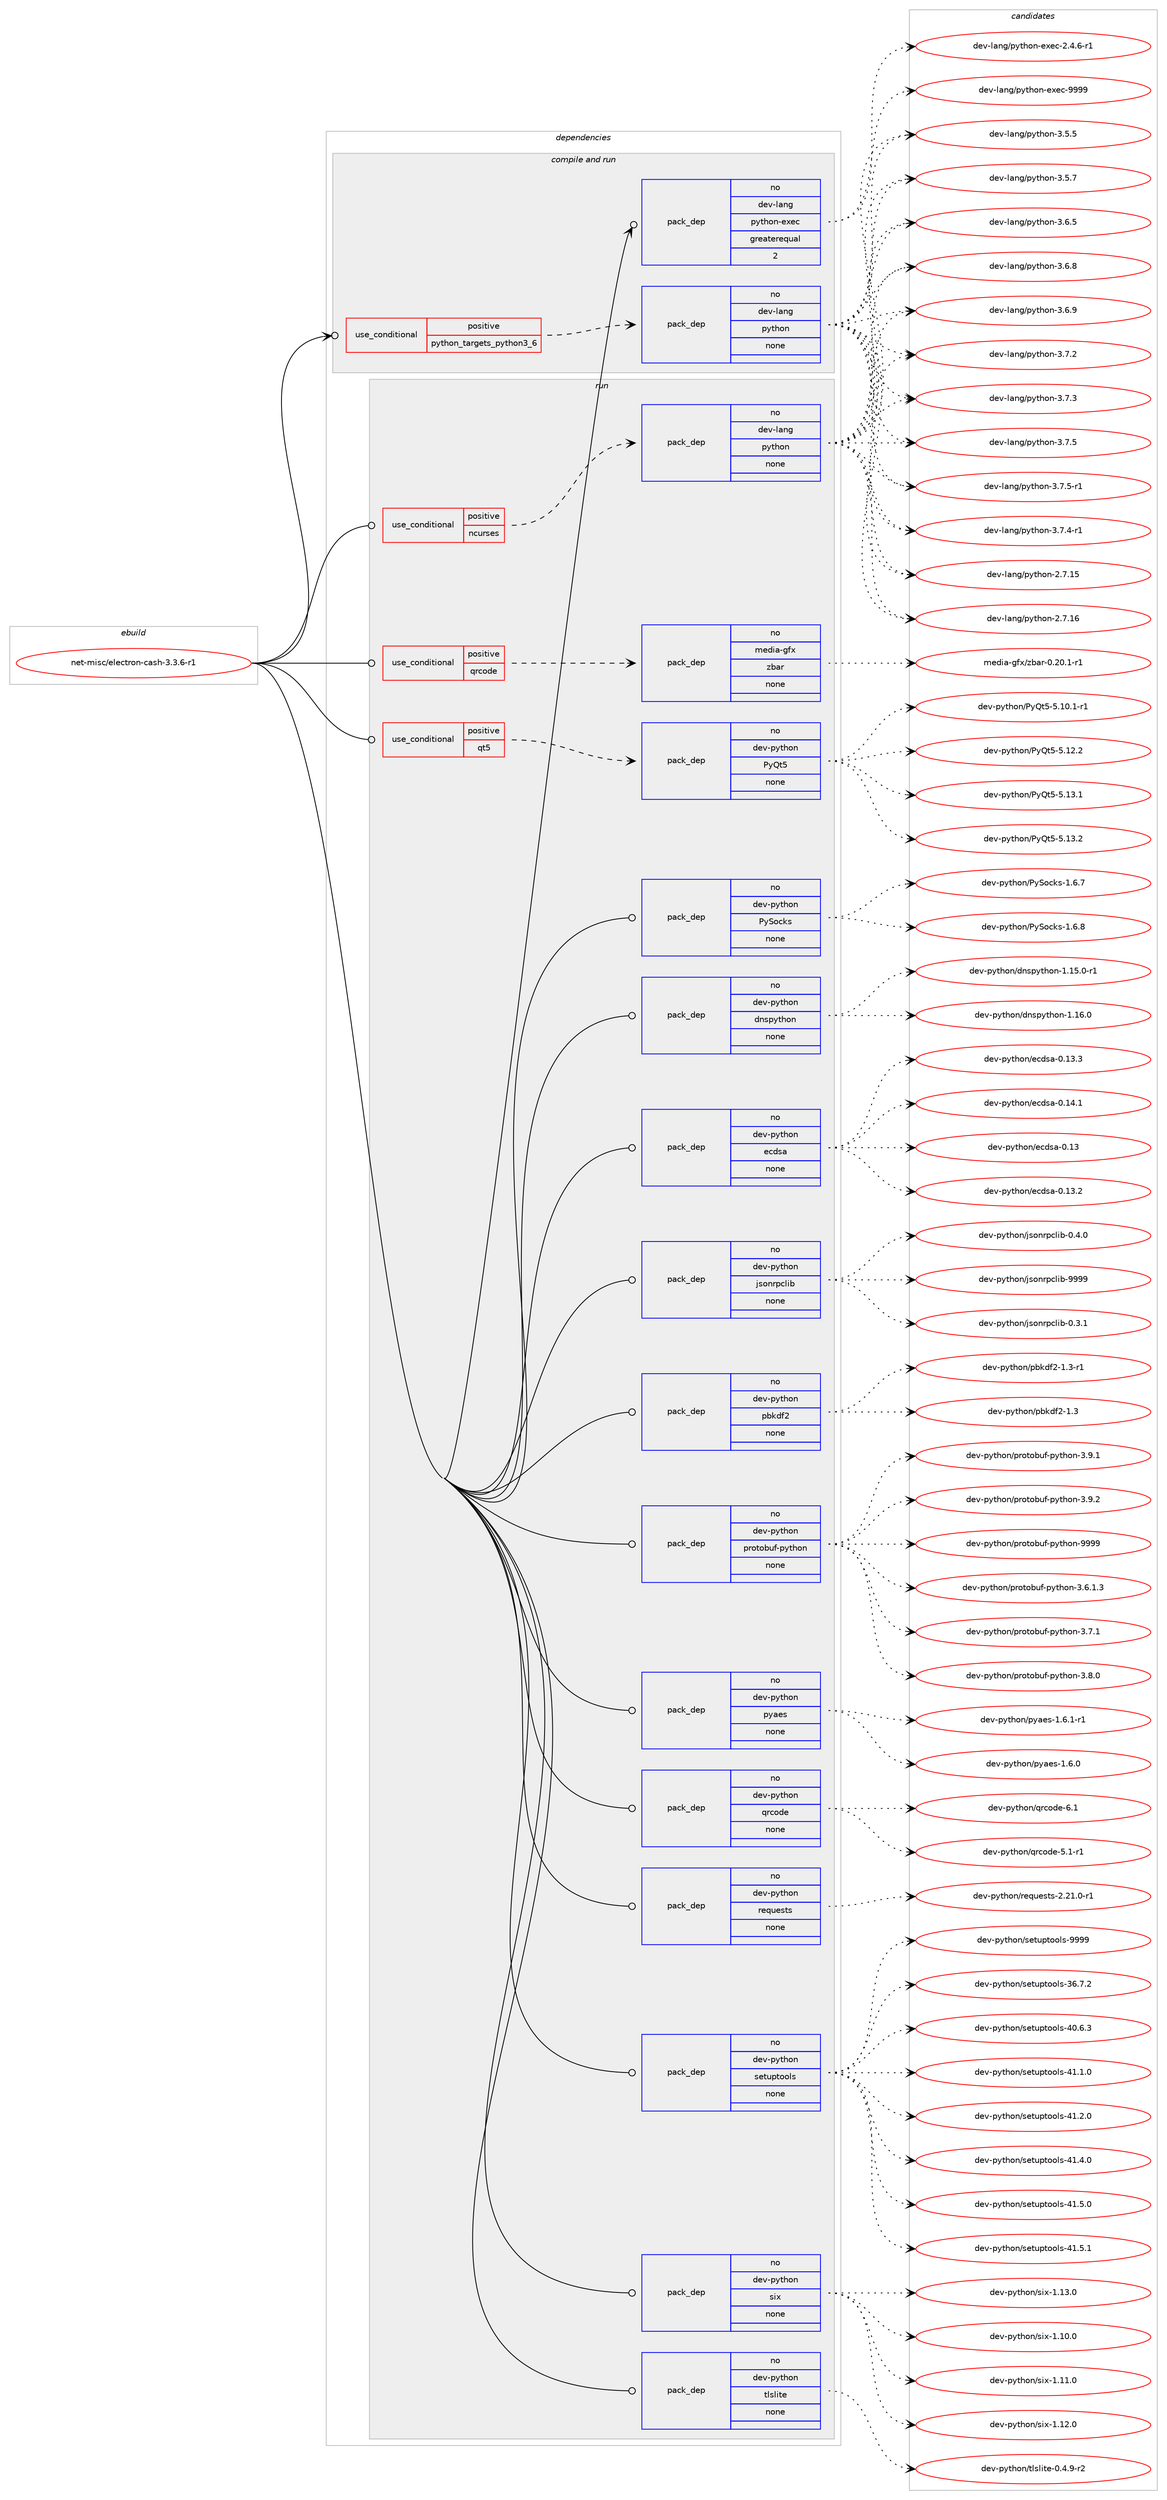 digraph prolog {

# *************
# Graph options
# *************

newrank=true;
concentrate=true;
compound=true;
graph [rankdir=LR,fontname=Helvetica,fontsize=10,ranksep=1.5];#, ranksep=2.5, nodesep=0.2];
edge  [arrowhead=vee];
node  [fontname=Helvetica,fontsize=10];

# **********
# The ebuild
# **********

subgraph cluster_leftcol {
color=gray;
rank=same;
label=<<i>ebuild</i>>;
id [label="net-misc/electron-cash-3.3.6-r1", color=red, width=4, href="../net-misc/electron-cash-3.3.6-r1.svg"];
}

# ****************
# The dependencies
# ****************

subgraph cluster_midcol {
color=gray;
label=<<i>dependencies</i>>;
subgraph cluster_compile {
fillcolor="#eeeeee";
style=filled;
label=<<i>compile</i>>;
}
subgraph cluster_compileandrun {
fillcolor="#eeeeee";
style=filled;
label=<<i>compile and run</i>>;
subgraph cond203056 {
dependency832691 [label=<<TABLE BORDER="0" CELLBORDER="1" CELLSPACING="0" CELLPADDING="4"><TR><TD ROWSPAN="3" CELLPADDING="10">use_conditional</TD></TR><TR><TD>positive</TD></TR><TR><TD>python_targets_python3_6</TD></TR></TABLE>>, shape=none, color=red];
subgraph pack615028 {
dependency832692 [label=<<TABLE BORDER="0" CELLBORDER="1" CELLSPACING="0" CELLPADDING="4" WIDTH="220"><TR><TD ROWSPAN="6" CELLPADDING="30">pack_dep</TD></TR><TR><TD WIDTH="110">no</TD></TR><TR><TD>dev-lang</TD></TR><TR><TD>python</TD></TR><TR><TD>none</TD></TR><TR><TD></TD></TR></TABLE>>, shape=none, color=blue];
}
dependency832691:e -> dependency832692:w [weight=20,style="dashed",arrowhead="vee"];
}
id:e -> dependency832691:w [weight=20,style="solid",arrowhead="odotvee"];
subgraph pack615029 {
dependency832693 [label=<<TABLE BORDER="0" CELLBORDER="1" CELLSPACING="0" CELLPADDING="4" WIDTH="220"><TR><TD ROWSPAN="6" CELLPADDING="30">pack_dep</TD></TR><TR><TD WIDTH="110">no</TD></TR><TR><TD>dev-lang</TD></TR><TR><TD>python-exec</TD></TR><TR><TD>greaterequal</TD></TR><TR><TD>2</TD></TR></TABLE>>, shape=none, color=blue];
}
id:e -> dependency832693:w [weight=20,style="solid",arrowhead="odotvee"];
}
subgraph cluster_run {
fillcolor="#eeeeee";
style=filled;
label=<<i>run</i>>;
subgraph cond203057 {
dependency832694 [label=<<TABLE BORDER="0" CELLBORDER="1" CELLSPACING="0" CELLPADDING="4"><TR><TD ROWSPAN="3" CELLPADDING="10">use_conditional</TD></TR><TR><TD>positive</TD></TR><TR><TD>ncurses</TD></TR></TABLE>>, shape=none, color=red];
subgraph pack615030 {
dependency832695 [label=<<TABLE BORDER="0" CELLBORDER="1" CELLSPACING="0" CELLPADDING="4" WIDTH="220"><TR><TD ROWSPAN="6" CELLPADDING="30">pack_dep</TD></TR><TR><TD WIDTH="110">no</TD></TR><TR><TD>dev-lang</TD></TR><TR><TD>python</TD></TR><TR><TD>none</TD></TR><TR><TD></TD></TR></TABLE>>, shape=none, color=blue];
}
dependency832694:e -> dependency832695:w [weight=20,style="dashed",arrowhead="vee"];
}
id:e -> dependency832694:w [weight=20,style="solid",arrowhead="odot"];
subgraph cond203058 {
dependency832696 [label=<<TABLE BORDER="0" CELLBORDER="1" CELLSPACING="0" CELLPADDING="4"><TR><TD ROWSPAN="3" CELLPADDING="10">use_conditional</TD></TR><TR><TD>positive</TD></TR><TR><TD>qrcode</TD></TR></TABLE>>, shape=none, color=red];
subgraph pack615031 {
dependency832697 [label=<<TABLE BORDER="0" CELLBORDER="1" CELLSPACING="0" CELLPADDING="4" WIDTH="220"><TR><TD ROWSPAN="6" CELLPADDING="30">pack_dep</TD></TR><TR><TD WIDTH="110">no</TD></TR><TR><TD>media-gfx</TD></TR><TR><TD>zbar</TD></TR><TR><TD>none</TD></TR><TR><TD></TD></TR></TABLE>>, shape=none, color=blue];
}
dependency832696:e -> dependency832697:w [weight=20,style="dashed",arrowhead="vee"];
}
id:e -> dependency832696:w [weight=20,style="solid",arrowhead="odot"];
subgraph cond203059 {
dependency832698 [label=<<TABLE BORDER="0" CELLBORDER="1" CELLSPACING="0" CELLPADDING="4"><TR><TD ROWSPAN="3" CELLPADDING="10">use_conditional</TD></TR><TR><TD>positive</TD></TR><TR><TD>qt5</TD></TR></TABLE>>, shape=none, color=red];
subgraph pack615032 {
dependency832699 [label=<<TABLE BORDER="0" CELLBORDER="1" CELLSPACING="0" CELLPADDING="4" WIDTH="220"><TR><TD ROWSPAN="6" CELLPADDING="30">pack_dep</TD></TR><TR><TD WIDTH="110">no</TD></TR><TR><TD>dev-python</TD></TR><TR><TD>PyQt5</TD></TR><TR><TD>none</TD></TR><TR><TD></TD></TR></TABLE>>, shape=none, color=blue];
}
dependency832698:e -> dependency832699:w [weight=20,style="dashed",arrowhead="vee"];
}
id:e -> dependency832698:w [weight=20,style="solid",arrowhead="odot"];
subgraph pack615033 {
dependency832700 [label=<<TABLE BORDER="0" CELLBORDER="1" CELLSPACING="0" CELLPADDING="4" WIDTH="220"><TR><TD ROWSPAN="6" CELLPADDING="30">pack_dep</TD></TR><TR><TD WIDTH="110">no</TD></TR><TR><TD>dev-python</TD></TR><TR><TD>PySocks</TD></TR><TR><TD>none</TD></TR><TR><TD></TD></TR></TABLE>>, shape=none, color=blue];
}
id:e -> dependency832700:w [weight=20,style="solid",arrowhead="odot"];
subgraph pack615034 {
dependency832701 [label=<<TABLE BORDER="0" CELLBORDER="1" CELLSPACING="0" CELLPADDING="4" WIDTH="220"><TR><TD ROWSPAN="6" CELLPADDING="30">pack_dep</TD></TR><TR><TD WIDTH="110">no</TD></TR><TR><TD>dev-python</TD></TR><TR><TD>dnspython</TD></TR><TR><TD>none</TD></TR><TR><TD></TD></TR></TABLE>>, shape=none, color=blue];
}
id:e -> dependency832701:w [weight=20,style="solid",arrowhead="odot"];
subgraph pack615035 {
dependency832702 [label=<<TABLE BORDER="0" CELLBORDER="1" CELLSPACING="0" CELLPADDING="4" WIDTH="220"><TR><TD ROWSPAN="6" CELLPADDING="30">pack_dep</TD></TR><TR><TD WIDTH="110">no</TD></TR><TR><TD>dev-python</TD></TR><TR><TD>ecdsa</TD></TR><TR><TD>none</TD></TR><TR><TD></TD></TR></TABLE>>, shape=none, color=blue];
}
id:e -> dependency832702:w [weight=20,style="solid",arrowhead="odot"];
subgraph pack615036 {
dependency832703 [label=<<TABLE BORDER="0" CELLBORDER="1" CELLSPACING="0" CELLPADDING="4" WIDTH="220"><TR><TD ROWSPAN="6" CELLPADDING="30">pack_dep</TD></TR><TR><TD WIDTH="110">no</TD></TR><TR><TD>dev-python</TD></TR><TR><TD>jsonrpclib</TD></TR><TR><TD>none</TD></TR><TR><TD></TD></TR></TABLE>>, shape=none, color=blue];
}
id:e -> dependency832703:w [weight=20,style="solid",arrowhead="odot"];
subgraph pack615037 {
dependency832704 [label=<<TABLE BORDER="0" CELLBORDER="1" CELLSPACING="0" CELLPADDING="4" WIDTH="220"><TR><TD ROWSPAN="6" CELLPADDING="30">pack_dep</TD></TR><TR><TD WIDTH="110">no</TD></TR><TR><TD>dev-python</TD></TR><TR><TD>pbkdf2</TD></TR><TR><TD>none</TD></TR><TR><TD></TD></TR></TABLE>>, shape=none, color=blue];
}
id:e -> dependency832704:w [weight=20,style="solid",arrowhead="odot"];
subgraph pack615038 {
dependency832705 [label=<<TABLE BORDER="0" CELLBORDER="1" CELLSPACING="0" CELLPADDING="4" WIDTH="220"><TR><TD ROWSPAN="6" CELLPADDING="30">pack_dep</TD></TR><TR><TD WIDTH="110">no</TD></TR><TR><TD>dev-python</TD></TR><TR><TD>protobuf-python</TD></TR><TR><TD>none</TD></TR><TR><TD></TD></TR></TABLE>>, shape=none, color=blue];
}
id:e -> dependency832705:w [weight=20,style="solid",arrowhead="odot"];
subgraph pack615039 {
dependency832706 [label=<<TABLE BORDER="0" CELLBORDER="1" CELLSPACING="0" CELLPADDING="4" WIDTH="220"><TR><TD ROWSPAN="6" CELLPADDING="30">pack_dep</TD></TR><TR><TD WIDTH="110">no</TD></TR><TR><TD>dev-python</TD></TR><TR><TD>pyaes</TD></TR><TR><TD>none</TD></TR><TR><TD></TD></TR></TABLE>>, shape=none, color=blue];
}
id:e -> dependency832706:w [weight=20,style="solid",arrowhead="odot"];
subgraph pack615040 {
dependency832707 [label=<<TABLE BORDER="0" CELLBORDER="1" CELLSPACING="0" CELLPADDING="4" WIDTH="220"><TR><TD ROWSPAN="6" CELLPADDING="30">pack_dep</TD></TR><TR><TD WIDTH="110">no</TD></TR><TR><TD>dev-python</TD></TR><TR><TD>qrcode</TD></TR><TR><TD>none</TD></TR><TR><TD></TD></TR></TABLE>>, shape=none, color=blue];
}
id:e -> dependency832707:w [weight=20,style="solid",arrowhead="odot"];
subgraph pack615041 {
dependency832708 [label=<<TABLE BORDER="0" CELLBORDER="1" CELLSPACING="0" CELLPADDING="4" WIDTH="220"><TR><TD ROWSPAN="6" CELLPADDING="30">pack_dep</TD></TR><TR><TD WIDTH="110">no</TD></TR><TR><TD>dev-python</TD></TR><TR><TD>requests</TD></TR><TR><TD>none</TD></TR><TR><TD></TD></TR></TABLE>>, shape=none, color=blue];
}
id:e -> dependency832708:w [weight=20,style="solid",arrowhead="odot"];
subgraph pack615042 {
dependency832709 [label=<<TABLE BORDER="0" CELLBORDER="1" CELLSPACING="0" CELLPADDING="4" WIDTH="220"><TR><TD ROWSPAN="6" CELLPADDING="30">pack_dep</TD></TR><TR><TD WIDTH="110">no</TD></TR><TR><TD>dev-python</TD></TR><TR><TD>setuptools</TD></TR><TR><TD>none</TD></TR><TR><TD></TD></TR></TABLE>>, shape=none, color=blue];
}
id:e -> dependency832709:w [weight=20,style="solid",arrowhead="odot"];
subgraph pack615043 {
dependency832710 [label=<<TABLE BORDER="0" CELLBORDER="1" CELLSPACING="0" CELLPADDING="4" WIDTH="220"><TR><TD ROWSPAN="6" CELLPADDING="30">pack_dep</TD></TR><TR><TD WIDTH="110">no</TD></TR><TR><TD>dev-python</TD></TR><TR><TD>six</TD></TR><TR><TD>none</TD></TR><TR><TD></TD></TR></TABLE>>, shape=none, color=blue];
}
id:e -> dependency832710:w [weight=20,style="solid",arrowhead="odot"];
subgraph pack615044 {
dependency832711 [label=<<TABLE BORDER="0" CELLBORDER="1" CELLSPACING="0" CELLPADDING="4" WIDTH="220"><TR><TD ROWSPAN="6" CELLPADDING="30">pack_dep</TD></TR><TR><TD WIDTH="110">no</TD></TR><TR><TD>dev-python</TD></TR><TR><TD>tlslite</TD></TR><TR><TD>none</TD></TR><TR><TD></TD></TR></TABLE>>, shape=none, color=blue];
}
id:e -> dependency832711:w [weight=20,style="solid",arrowhead="odot"];
}
}

# **************
# The candidates
# **************

subgraph cluster_choices {
rank=same;
color=gray;
label=<<i>candidates</i>>;

subgraph choice615028 {
color=black;
nodesep=1;
choice10010111845108971101034711212111610411111045504655464953 [label="dev-lang/python-2.7.15", color=red, width=4,href="../dev-lang/python-2.7.15.svg"];
choice10010111845108971101034711212111610411111045504655464954 [label="dev-lang/python-2.7.16", color=red, width=4,href="../dev-lang/python-2.7.16.svg"];
choice100101118451089711010347112121116104111110455146534653 [label="dev-lang/python-3.5.5", color=red, width=4,href="../dev-lang/python-3.5.5.svg"];
choice100101118451089711010347112121116104111110455146534655 [label="dev-lang/python-3.5.7", color=red, width=4,href="../dev-lang/python-3.5.7.svg"];
choice100101118451089711010347112121116104111110455146544653 [label="dev-lang/python-3.6.5", color=red, width=4,href="../dev-lang/python-3.6.5.svg"];
choice100101118451089711010347112121116104111110455146544656 [label="dev-lang/python-3.6.8", color=red, width=4,href="../dev-lang/python-3.6.8.svg"];
choice100101118451089711010347112121116104111110455146544657 [label="dev-lang/python-3.6.9", color=red, width=4,href="../dev-lang/python-3.6.9.svg"];
choice100101118451089711010347112121116104111110455146554650 [label="dev-lang/python-3.7.2", color=red, width=4,href="../dev-lang/python-3.7.2.svg"];
choice100101118451089711010347112121116104111110455146554651 [label="dev-lang/python-3.7.3", color=red, width=4,href="../dev-lang/python-3.7.3.svg"];
choice1001011184510897110103471121211161041111104551465546524511449 [label="dev-lang/python-3.7.4-r1", color=red, width=4,href="../dev-lang/python-3.7.4-r1.svg"];
choice100101118451089711010347112121116104111110455146554653 [label="dev-lang/python-3.7.5", color=red, width=4,href="../dev-lang/python-3.7.5.svg"];
choice1001011184510897110103471121211161041111104551465546534511449 [label="dev-lang/python-3.7.5-r1", color=red, width=4,href="../dev-lang/python-3.7.5-r1.svg"];
dependency832692:e -> choice10010111845108971101034711212111610411111045504655464953:w [style=dotted,weight="100"];
dependency832692:e -> choice10010111845108971101034711212111610411111045504655464954:w [style=dotted,weight="100"];
dependency832692:e -> choice100101118451089711010347112121116104111110455146534653:w [style=dotted,weight="100"];
dependency832692:e -> choice100101118451089711010347112121116104111110455146534655:w [style=dotted,weight="100"];
dependency832692:e -> choice100101118451089711010347112121116104111110455146544653:w [style=dotted,weight="100"];
dependency832692:e -> choice100101118451089711010347112121116104111110455146544656:w [style=dotted,weight="100"];
dependency832692:e -> choice100101118451089711010347112121116104111110455146544657:w [style=dotted,weight="100"];
dependency832692:e -> choice100101118451089711010347112121116104111110455146554650:w [style=dotted,weight="100"];
dependency832692:e -> choice100101118451089711010347112121116104111110455146554651:w [style=dotted,weight="100"];
dependency832692:e -> choice1001011184510897110103471121211161041111104551465546524511449:w [style=dotted,weight="100"];
dependency832692:e -> choice100101118451089711010347112121116104111110455146554653:w [style=dotted,weight="100"];
dependency832692:e -> choice1001011184510897110103471121211161041111104551465546534511449:w [style=dotted,weight="100"];
}
subgraph choice615029 {
color=black;
nodesep=1;
choice10010111845108971101034711212111610411111045101120101994550465246544511449 [label="dev-lang/python-exec-2.4.6-r1", color=red, width=4,href="../dev-lang/python-exec-2.4.6-r1.svg"];
choice10010111845108971101034711212111610411111045101120101994557575757 [label="dev-lang/python-exec-9999", color=red, width=4,href="../dev-lang/python-exec-9999.svg"];
dependency832693:e -> choice10010111845108971101034711212111610411111045101120101994550465246544511449:w [style=dotted,weight="100"];
dependency832693:e -> choice10010111845108971101034711212111610411111045101120101994557575757:w [style=dotted,weight="100"];
}
subgraph choice615030 {
color=black;
nodesep=1;
choice10010111845108971101034711212111610411111045504655464953 [label="dev-lang/python-2.7.15", color=red, width=4,href="../dev-lang/python-2.7.15.svg"];
choice10010111845108971101034711212111610411111045504655464954 [label="dev-lang/python-2.7.16", color=red, width=4,href="../dev-lang/python-2.7.16.svg"];
choice100101118451089711010347112121116104111110455146534653 [label="dev-lang/python-3.5.5", color=red, width=4,href="../dev-lang/python-3.5.5.svg"];
choice100101118451089711010347112121116104111110455146534655 [label="dev-lang/python-3.5.7", color=red, width=4,href="../dev-lang/python-3.5.7.svg"];
choice100101118451089711010347112121116104111110455146544653 [label="dev-lang/python-3.6.5", color=red, width=4,href="../dev-lang/python-3.6.5.svg"];
choice100101118451089711010347112121116104111110455146544656 [label="dev-lang/python-3.6.8", color=red, width=4,href="../dev-lang/python-3.6.8.svg"];
choice100101118451089711010347112121116104111110455146544657 [label="dev-lang/python-3.6.9", color=red, width=4,href="../dev-lang/python-3.6.9.svg"];
choice100101118451089711010347112121116104111110455146554650 [label="dev-lang/python-3.7.2", color=red, width=4,href="../dev-lang/python-3.7.2.svg"];
choice100101118451089711010347112121116104111110455146554651 [label="dev-lang/python-3.7.3", color=red, width=4,href="../dev-lang/python-3.7.3.svg"];
choice1001011184510897110103471121211161041111104551465546524511449 [label="dev-lang/python-3.7.4-r1", color=red, width=4,href="../dev-lang/python-3.7.4-r1.svg"];
choice100101118451089711010347112121116104111110455146554653 [label="dev-lang/python-3.7.5", color=red, width=4,href="../dev-lang/python-3.7.5.svg"];
choice1001011184510897110103471121211161041111104551465546534511449 [label="dev-lang/python-3.7.5-r1", color=red, width=4,href="../dev-lang/python-3.7.5-r1.svg"];
dependency832695:e -> choice10010111845108971101034711212111610411111045504655464953:w [style=dotted,weight="100"];
dependency832695:e -> choice10010111845108971101034711212111610411111045504655464954:w [style=dotted,weight="100"];
dependency832695:e -> choice100101118451089711010347112121116104111110455146534653:w [style=dotted,weight="100"];
dependency832695:e -> choice100101118451089711010347112121116104111110455146534655:w [style=dotted,weight="100"];
dependency832695:e -> choice100101118451089711010347112121116104111110455146544653:w [style=dotted,weight="100"];
dependency832695:e -> choice100101118451089711010347112121116104111110455146544656:w [style=dotted,weight="100"];
dependency832695:e -> choice100101118451089711010347112121116104111110455146544657:w [style=dotted,weight="100"];
dependency832695:e -> choice100101118451089711010347112121116104111110455146554650:w [style=dotted,weight="100"];
dependency832695:e -> choice100101118451089711010347112121116104111110455146554651:w [style=dotted,weight="100"];
dependency832695:e -> choice1001011184510897110103471121211161041111104551465546524511449:w [style=dotted,weight="100"];
dependency832695:e -> choice100101118451089711010347112121116104111110455146554653:w [style=dotted,weight="100"];
dependency832695:e -> choice1001011184510897110103471121211161041111104551465546534511449:w [style=dotted,weight="100"];
}
subgraph choice615031 {
color=black;
nodesep=1;
choice1091011001059745103102120471229897114454846504846494511449 [label="media-gfx/zbar-0.20.1-r1", color=red, width=4,href="../media-gfx/zbar-0.20.1-r1.svg"];
dependency832697:e -> choice1091011001059745103102120471229897114454846504846494511449:w [style=dotted,weight="100"];
}
subgraph choice615032 {
color=black;
nodesep=1;
choice1001011184511212111610411111047801218111653455346494846494511449 [label="dev-python/PyQt5-5.10.1-r1", color=red, width=4,href="../dev-python/PyQt5-5.10.1-r1.svg"];
choice100101118451121211161041111104780121811165345534649504650 [label="dev-python/PyQt5-5.12.2", color=red, width=4,href="../dev-python/PyQt5-5.12.2.svg"];
choice100101118451121211161041111104780121811165345534649514649 [label="dev-python/PyQt5-5.13.1", color=red, width=4,href="../dev-python/PyQt5-5.13.1.svg"];
choice100101118451121211161041111104780121811165345534649514650 [label="dev-python/PyQt5-5.13.2", color=red, width=4,href="../dev-python/PyQt5-5.13.2.svg"];
dependency832699:e -> choice1001011184511212111610411111047801218111653455346494846494511449:w [style=dotted,weight="100"];
dependency832699:e -> choice100101118451121211161041111104780121811165345534649504650:w [style=dotted,weight="100"];
dependency832699:e -> choice100101118451121211161041111104780121811165345534649514649:w [style=dotted,weight="100"];
dependency832699:e -> choice100101118451121211161041111104780121811165345534649514650:w [style=dotted,weight="100"];
}
subgraph choice615033 {
color=black;
nodesep=1;
choice1001011184511212111610411111047801218311199107115454946544655 [label="dev-python/PySocks-1.6.7", color=red, width=4,href="../dev-python/PySocks-1.6.7.svg"];
choice1001011184511212111610411111047801218311199107115454946544656 [label="dev-python/PySocks-1.6.8", color=red, width=4,href="../dev-python/PySocks-1.6.8.svg"];
dependency832700:e -> choice1001011184511212111610411111047801218311199107115454946544655:w [style=dotted,weight="100"];
dependency832700:e -> choice1001011184511212111610411111047801218311199107115454946544656:w [style=dotted,weight="100"];
}
subgraph choice615034 {
color=black;
nodesep=1;
choice1001011184511212111610411111047100110115112121116104111110454946495346484511449 [label="dev-python/dnspython-1.15.0-r1", color=red, width=4,href="../dev-python/dnspython-1.15.0-r1.svg"];
choice100101118451121211161041111104710011011511212111610411111045494649544648 [label="dev-python/dnspython-1.16.0", color=red, width=4,href="../dev-python/dnspython-1.16.0.svg"];
dependency832701:e -> choice1001011184511212111610411111047100110115112121116104111110454946495346484511449:w [style=dotted,weight="100"];
dependency832701:e -> choice100101118451121211161041111104710011011511212111610411111045494649544648:w [style=dotted,weight="100"];
}
subgraph choice615035 {
color=black;
nodesep=1;
choice100101118451121211161041111104710199100115974548464951 [label="dev-python/ecdsa-0.13", color=red, width=4,href="../dev-python/ecdsa-0.13.svg"];
choice1001011184511212111610411111047101991001159745484649514650 [label="dev-python/ecdsa-0.13.2", color=red, width=4,href="../dev-python/ecdsa-0.13.2.svg"];
choice1001011184511212111610411111047101991001159745484649514651 [label="dev-python/ecdsa-0.13.3", color=red, width=4,href="../dev-python/ecdsa-0.13.3.svg"];
choice1001011184511212111610411111047101991001159745484649524649 [label="dev-python/ecdsa-0.14.1", color=red, width=4,href="../dev-python/ecdsa-0.14.1.svg"];
dependency832702:e -> choice100101118451121211161041111104710199100115974548464951:w [style=dotted,weight="100"];
dependency832702:e -> choice1001011184511212111610411111047101991001159745484649514650:w [style=dotted,weight="100"];
dependency832702:e -> choice1001011184511212111610411111047101991001159745484649514651:w [style=dotted,weight="100"];
dependency832702:e -> choice1001011184511212111610411111047101991001159745484649524649:w [style=dotted,weight="100"];
}
subgraph choice615036 {
color=black;
nodesep=1;
choice10010111845112121116104111110471061151111101141129910810598454846514649 [label="dev-python/jsonrpclib-0.3.1", color=red, width=4,href="../dev-python/jsonrpclib-0.3.1.svg"];
choice10010111845112121116104111110471061151111101141129910810598454846524648 [label="dev-python/jsonrpclib-0.4.0", color=red, width=4,href="../dev-python/jsonrpclib-0.4.0.svg"];
choice100101118451121211161041111104710611511111011411299108105984557575757 [label="dev-python/jsonrpclib-9999", color=red, width=4,href="../dev-python/jsonrpclib-9999.svg"];
dependency832703:e -> choice10010111845112121116104111110471061151111101141129910810598454846514649:w [style=dotted,weight="100"];
dependency832703:e -> choice10010111845112121116104111110471061151111101141129910810598454846524648:w [style=dotted,weight="100"];
dependency832703:e -> choice100101118451121211161041111104710611511111011411299108105984557575757:w [style=dotted,weight="100"];
}
subgraph choice615037 {
color=black;
nodesep=1;
choice1001011184511212111610411111047112981071001025045494651 [label="dev-python/pbkdf2-1.3", color=red, width=4,href="../dev-python/pbkdf2-1.3.svg"];
choice10010111845112121116104111110471129810710010250454946514511449 [label="dev-python/pbkdf2-1.3-r1", color=red, width=4,href="../dev-python/pbkdf2-1.3-r1.svg"];
dependency832704:e -> choice1001011184511212111610411111047112981071001025045494651:w [style=dotted,weight="100"];
dependency832704:e -> choice10010111845112121116104111110471129810710010250454946514511449:w [style=dotted,weight="100"];
}
subgraph choice615038 {
color=black;
nodesep=1;
choice100101118451121211161041111104711211411111611198117102451121211161041111104551465446494651 [label="dev-python/protobuf-python-3.6.1.3", color=red, width=4,href="../dev-python/protobuf-python-3.6.1.3.svg"];
choice10010111845112121116104111110471121141111161119811710245112121116104111110455146554649 [label="dev-python/protobuf-python-3.7.1", color=red, width=4,href="../dev-python/protobuf-python-3.7.1.svg"];
choice10010111845112121116104111110471121141111161119811710245112121116104111110455146564648 [label="dev-python/protobuf-python-3.8.0", color=red, width=4,href="../dev-python/protobuf-python-3.8.0.svg"];
choice10010111845112121116104111110471121141111161119811710245112121116104111110455146574649 [label="dev-python/protobuf-python-3.9.1", color=red, width=4,href="../dev-python/protobuf-python-3.9.1.svg"];
choice10010111845112121116104111110471121141111161119811710245112121116104111110455146574650 [label="dev-python/protobuf-python-3.9.2", color=red, width=4,href="../dev-python/protobuf-python-3.9.2.svg"];
choice100101118451121211161041111104711211411111611198117102451121211161041111104557575757 [label="dev-python/protobuf-python-9999", color=red, width=4,href="../dev-python/protobuf-python-9999.svg"];
dependency832705:e -> choice100101118451121211161041111104711211411111611198117102451121211161041111104551465446494651:w [style=dotted,weight="100"];
dependency832705:e -> choice10010111845112121116104111110471121141111161119811710245112121116104111110455146554649:w [style=dotted,weight="100"];
dependency832705:e -> choice10010111845112121116104111110471121141111161119811710245112121116104111110455146564648:w [style=dotted,weight="100"];
dependency832705:e -> choice10010111845112121116104111110471121141111161119811710245112121116104111110455146574649:w [style=dotted,weight="100"];
dependency832705:e -> choice10010111845112121116104111110471121141111161119811710245112121116104111110455146574650:w [style=dotted,weight="100"];
dependency832705:e -> choice100101118451121211161041111104711211411111611198117102451121211161041111104557575757:w [style=dotted,weight="100"];
}
subgraph choice615039 {
color=black;
nodesep=1;
choice100101118451121211161041111104711212197101115454946544648 [label="dev-python/pyaes-1.6.0", color=red, width=4,href="../dev-python/pyaes-1.6.0.svg"];
choice1001011184511212111610411111047112121971011154549465446494511449 [label="dev-python/pyaes-1.6.1-r1", color=red, width=4,href="../dev-python/pyaes-1.6.1-r1.svg"];
dependency832706:e -> choice100101118451121211161041111104711212197101115454946544648:w [style=dotted,weight="100"];
dependency832706:e -> choice1001011184511212111610411111047112121971011154549465446494511449:w [style=dotted,weight="100"];
}
subgraph choice615040 {
color=black;
nodesep=1;
choice100101118451121211161041111104711311499111100101455346494511449 [label="dev-python/qrcode-5.1-r1", color=red, width=4,href="../dev-python/qrcode-5.1-r1.svg"];
choice10010111845112121116104111110471131149911110010145544649 [label="dev-python/qrcode-6.1", color=red, width=4,href="../dev-python/qrcode-6.1.svg"];
dependency832707:e -> choice100101118451121211161041111104711311499111100101455346494511449:w [style=dotted,weight="100"];
dependency832707:e -> choice10010111845112121116104111110471131149911110010145544649:w [style=dotted,weight="100"];
}
subgraph choice615041 {
color=black;
nodesep=1;
choice1001011184511212111610411111047114101113117101115116115455046504946484511449 [label="dev-python/requests-2.21.0-r1", color=red, width=4,href="../dev-python/requests-2.21.0-r1.svg"];
dependency832708:e -> choice1001011184511212111610411111047114101113117101115116115455046504946484511449:w [style=dotted,weight="100"];
}
subgraph choice615042 {
color=black;
nodesep=1;
choice100101118451121211161041111104711510111611711211611111110811545515446554650 [label="dev-python/setuptools-36.7.2", color=red, width=4,href="../dev-python/setuptools-36.7.2.svg"];
choice100101118451121211161041111104711510111611711211611111110811545524846544651 [label="dev-python/setuptools-40.6.3", color=red, width=4,href="../dev-python/setuptools-40.6.3.svg"];
choice100101118451121211161041111104711510111611711211611111110811545524946494648 [label="dev-python/setuptools-41.1.0", color=red, width=4,href="../dev-python/setuptools-41.1.0.svg"];
choice100101118451121211161041111104711510111611711211611111110811545524946504648 [label="dev-python/setuptools-41.2.0", color=red, width=4,href="../dev-python/setuptools-41.2.0.svg"];
choice100101118451121211161041111104711510111611711211611111110811545524946524648 [label="dev-python/setuptools-41.4.0", color=red, width=4,href="../dev-python/setuptools-41.4.0.svg"];
choice100101118451121211161041111104711510111611711211611111110811545524946534648 [label="dev-python/setuptools-41.5.0", color=red, width=4,href="../dev-python/setuptools-41.5.0.svg"];
choice100101118451121211161041111104711510111611711211611111110811545524946534649 [label="dev-python/setuptools-41.5.1", color=red, width=4,href="../dev-python/setuptools-41.5.1.svg"];
choice10010111845112121116104111110471151011161171121161111111081154557575757 [label="dev-python/setuptools-9999", color=red, width=4,href="../dev-python/setuptools-9999.svg"];
dependency832709:e -> choice100101118451121211161041111104711510111611711211611111110811545515446554650:w [style=dotted,weight="100"];
dependency832709:e -> choice100101118451121211161041111104711510111611711211611111110811545524846544651:w [style=dotted,weight="100"];
dependency832709:e -> choice100101118451121211161041111104711510111611711211611111110811545524946494648:w [style=dotted,weight="100"];
dependency832709:e -> choice100101118451121211161041111104711510111611711211611111110811545524946504648:w [style=dotted,weight="100"];
dependency832709:e -> choice100101118451121211161041111104711510111611711211611111110811545524946524648:w [style=dotted,weight="100"];
dependency832709:e -> choice100101118451121211161041111104711510111611711211611111110811545524946534648:w [style=dotted,weight="100"];
dependency832709:e -> choice100101118451121211161041111104711510111611711211611111110811545524946534649:w [style=dotted,weight="100"];
dependency832709:e -> choice10010111845112121116104111110471151011161171121161111111081154557575757:w [style=dotted,weight="100"];
}
subgraph choice615043 {
color=black;
nodesep=1;
choice100101118451121211161041111104711510512045494649484648 [label="dev-python/six-1.10.0", color=red, width=4,href="../dev-python/six-1.10.0.svg"];
choice100101118451121211161041111104711510512045494649494648 [label="dev-python/six-1.11.0", color=red, width=4,href="../dev-python/six-1.11.0.svg"];
choice100101118451121211161041111104711510512045494649504648 [label="dev-python/six-1.12.0", color=red, width=4,href="../dev-python/six-1.12.0.svg"];
choice100101118451121211161041111104711510512045494649514648 [label="dev-python/six-1.13.0", color=red, width=4,href="../dev-python/six-1.13.0.svg"];
dependency832710:e -> choice100101118451121211161041111104711510512045494649484648:w [style=dotted,weight="100"];
dependency832710:e -> choice100101118451121211161041111104711510512045494649494648:w [style=dotted,weight="100"];
dependency832710:e -> choice100101118451121211161041111104711510512045494649504648:w [style=dotted,weight="100"];
dependency832710:e -> choice100101118451121211161041111104711510512045494649514648:w [style=dotted,weight="100"];
}
subgraph choice615044 {
color=black;
nodesep=1;
choice10010111845112121116104111110471161081151081051161014548465246574511450 [label="dev-python/tlslite-0.4.9-r2", color=red, width=4,href="../dev-python/tlslite-0.4.9-r2.svg"];
dependency832711:e -> choice10010111845112121116104111110471161081151081051161014548465246574511450:w [style=dotted,weight="100"];
}
}

}
